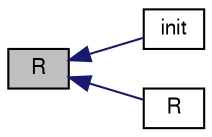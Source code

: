 digraph "R"
{
  bgcolor="transparent";
  edge [fontname="FreeSans",fontsize="10",labelfontname="FreeSans",labelfontsize="10"];
  node [fontname="FreeSans",fontsize="10",shape=record];
  rankdir="LR";
  Node2845 [label="R",height=0.2,width=0.4,color="black", fillcolor="grey75", style="filled", fontcolor="black"];
  Node2845 -> Node2846 [dir="back",color="midnightblue",fontsize="10",style="solid",fontname="FreeSans"];
  Node2846 [label="init",height=0.2,width=0.4,color="black",URL="$a25010.html#a92073d939928f78b4df907700e58b486",tooltip="Init from dictionary. "];
  Node2845 -> Node2847 [dir="back",color="midnightblue",fontsize="10",style="solid",fontname="FreeSans"];
  Node2847 [label="R",height=0.2,width=0.4,color="black",URL="$a25010.html#aa42cc0ecf5cb89f265b2a133f740e7b7",tooltip="Return non const reference to co-ordinate rotation. "];
}
